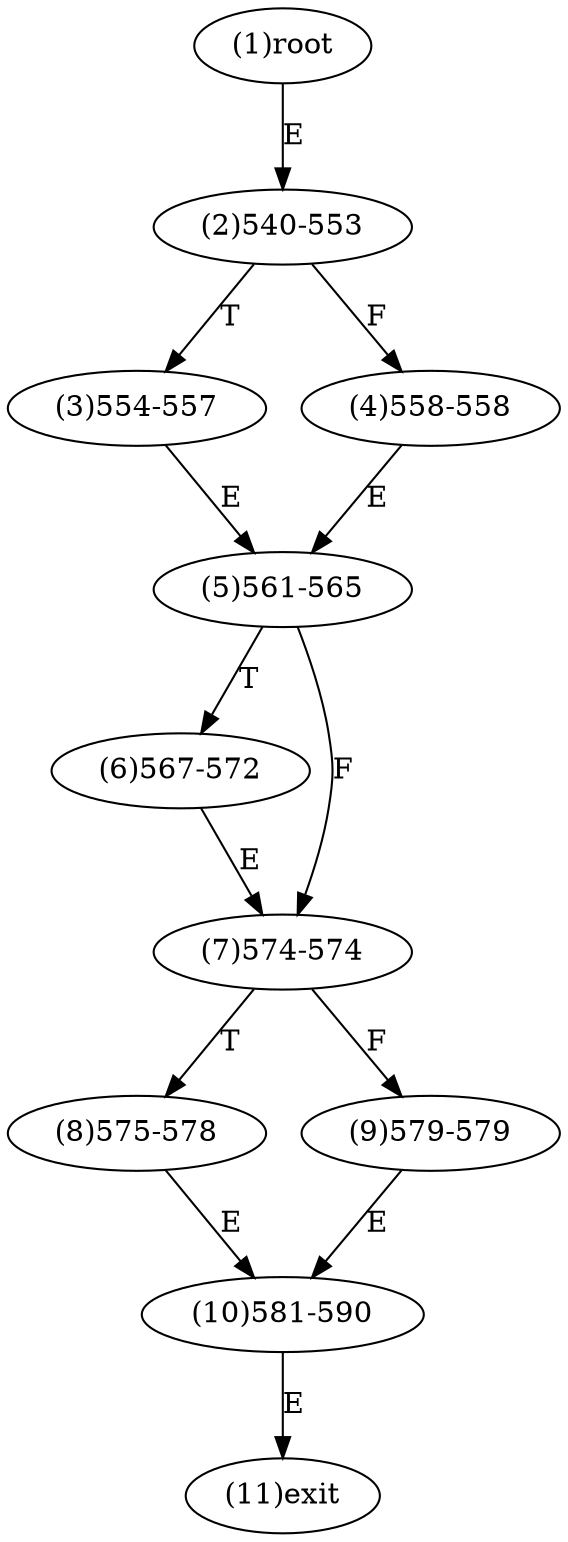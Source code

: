 digraph "" { 
1[ label="(1)root"];
2[ label="(2)540-553"];
3[ label="(3)554-557"];
4[ label="(4)558-558"];
5[ label="(5)561-565"];
6[ label="(6)567-572"];
7[ label="(7)574-574"];
8[ label="(8)575-578"];
9[ label="(9)579-579"];
10[ label="(10)581-590"];
11[ label="(11)exit"];
1->2[ label="E"];
2->4[ label="F"];
2->3[ label="T"];
3->5[ label="E"];
4->5[ label="E"];
5->7[ label="F"];
5->6[ label="T"];
6->7[ label="E"];
7->9[ label="F"];
7->8[ label="T"];
8->10[ label="E"];
9->10[ label="E"];
10->11[ label="E"];
}